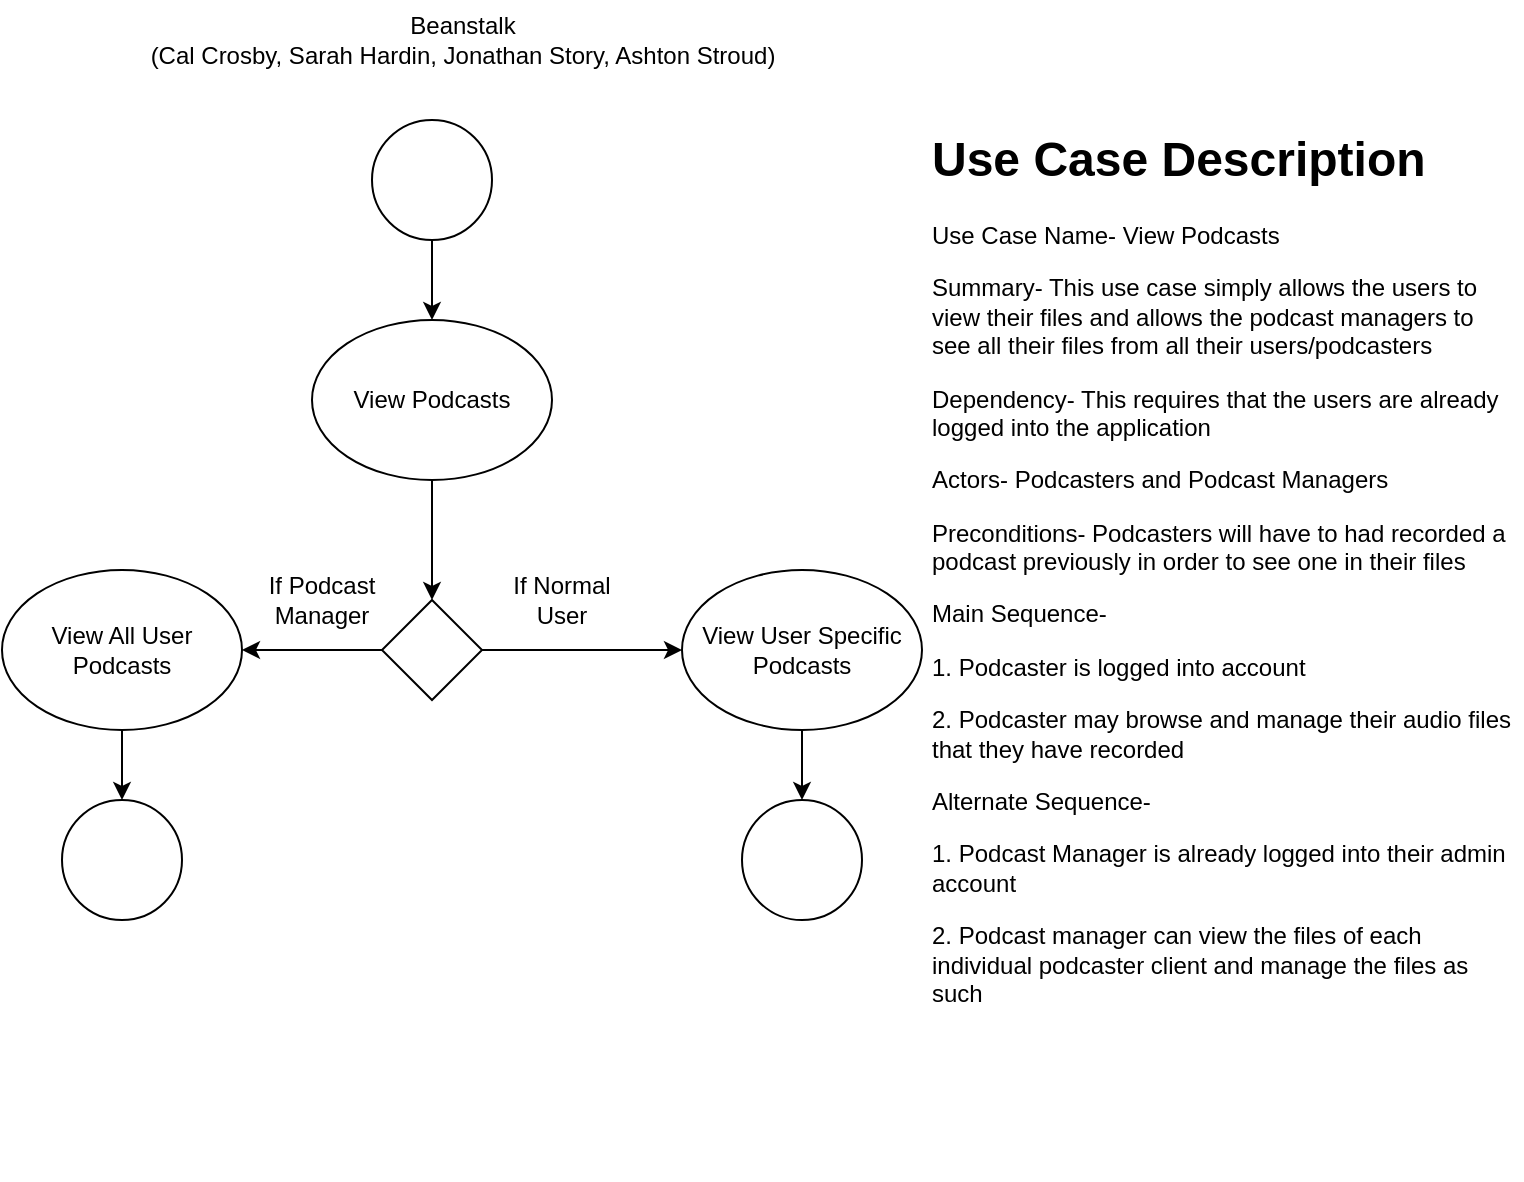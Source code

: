 <mxfile version="21.6.8" type="device">
  <diagram name="Page-1" id="5-9eP00wDvto8B_x-BCT">
    <mxGraphModel dx="1434" dy="956" grid="1" gridSize="10" guides="1" tooltips="1" connect="1" arrows="1" fold="1" page="1" pageScale="1" pageWidth="850" pageHeight="1100" math="0" shadow="0">
      <root>
        <mxCell id="0" />
        <mxCell id="1" parent="0" />
        <mxCell id="T_accV0QKfrRkrqxcDgm-3" style="edgeStyle=orthogonalEdgeStyle;rounded=0;orthogonalLoop=1;jettySize=auto;html=1;entryX=0.5;entryY=0;entryDx=0;entryDy=0;" parent="1" source="T_accV0QKfrRkrqxcDgm-1" target="T_accV0QKfrRkrqxcDgm-2" edge="1">
          <mxGeometry relative="1" as="geometry" />
        </mxCell>
        <mxCell id="T_accV0QKfrRkrqxcDgm-1" value="" style="ellipse;whiteSpace=wrap;html=1;aspect=fixed;" parent="1" vertex="1">
          <mxGeometry x="395" y="90" width="60" height="60" as="geometry" />
        </mxCell>
        <mxCell id="T_accV0QKfrRkrqxcDgm-6" style="edgeStyle=orthogonalEdgeStyle;rounded=0;orthogonalLoop=1;jettySize=auto;html=1;entryX=0.5;entryY=0;entryDx=0;entryDy=0;" parent="1" source="T_accV0QKfrRkrqxcDgm-2" target="T_accV0QKfrRkrqxcDgm-5" edge="1">
          <mxGeometry relative="1" as="geometry" />
        </mxCell>
        <mxCell id="T_accV0QKfrRkrqxcDgm-2" value="View Podcasts" style="ellipse;whiteSpace=wrap;html=1;" parent="1" vertex="1">
          <mxGeometry x="365" y="190" width="120" height="80" as="geometry" />
        </mxCell>
        <mxCell id="T_accV0QKfrRkrqxcDgm-9" style="edgeStyle=orthogonalEdgeStyle;rounded=0;orthogonalLoop=1;jettySize=auto;html=1;" parent="1" source="T_accV0QKfrRkrqxcDgm-5" edge="1">
          <mxGeometry relative="1" as="geometry">
            <mxPoint x="550" y="355" as="targetPoint" />
          </mxGeometry>
        </mxCell>
        <mxCell id="T_accV0QKfrRkrqxcDgm-14" style="edgeStyle=orthogonalEdgeStyle;rounded=0;orthogonalLoop=1;jettySize=auto;html=1;entryX=1;entryY=0.5;entryDx=0;entryDy=0;" parent="1" source="T_accV0QKfrRkrqxcDgm-5" target="T_accV0QKfrRkrqxcDgm-7" edge="1">
          <mxGeometry relative="1" as="geometry" />
        </mxCell>
        <mxCell id="T_accV0QKfrRkrqxcDgm-5" value="" style="rhombus;whiteSpace=wrap;html=1;" parent="1" vertex="1">
          <mxGeometry x="400" y="330" width="50" height="50" as="geometry" />
        </mxCell>
        <mxCell id="T_accV0QKfrRkrqxcDgm-21" style="edgeStyle=orthogonalEdgeStyle;rounded=0;orthogonalLoop=1;jettySize=auto;html=1;entryX=0.5;entryY=0;entryDx=0;entryDy=0;" parent="1" source="T_accV0QKfrRkrqxcDgm-7" target="T_accV0QKfrRkrqxcDgm-17" edge="1">
          <mxGeometry relative="1" as="geometry" />
        </mxCell>
        <mxCell id="T_accV0QKfrRkrqxcDgm-7" value="View All User Podcasts" style="ellipse;whiteSpace=wrap;html=1;" parent="1" vertex="1">
          <mxGeometry x="210" y="315" width="120" height="80" as="geometry" />
        </mxCell>
        <mxCell id="T_accV0QKfrRkrqxcDgm-20" style="edgeStyle=orthogonalEdgeStyle;rounded=0;orthogonalLoop=1;jettySize=auto;html=1;entryX=0.5;entryY=0;entryDx=0;entryDy=0;" parent="1" source="T_accV0QKfrRkrqxcDgm-10" target="T_accV0QKfrRkrqxcDgm-18" edge="1">
          <mxGeometry relative="1" as="geometry" />
        </mxCell>
        <mxCell id="T_accV0QKfrRkrqxcDgm-10" value="View User Specific Podcasts" style="ellipse;whiteSpace=wrap;html=1;" parent="1" vertex="1">
          <mxGeometry x="550" y="315" width="120" height="80" as="geometry" />
        </mxCell>
        <mxCell id="T_accV0QKfrRkrqxcDgm-15" value="If Podcast Manager" style="text;html=1;strokeColor=none;fillColor=none;align=center;verticalAlign=middle;whiteSpace=wrap;rounded=0;" parent="1" vertex="1">
          <mxGeometry x="340" y="315" width="60" height="30" as="geometry" />
        </mxCell>
        <mxCell id="T_accV0QKfrRkrqxcDgm-16" value="If Normal User" style="text;html=1;strokeColor=none;fillColor=none;align=center;verticalAlign=middle;whiteSpace=wrap;rounded=0;" parent="1" vertex="1">
          <mxGeometry x="460" y="315" width="60" height="30" as="geometry" />
        </mxCell>
        <mxCell id="T_accV0QKfrRkrqxcDgm-17" value="" style="ellipse;whiteSpace=wrap;html=1;aspect=fixed;" parent="1" vertex="1">
          <mxGeometry x="240" y="430" width="60" height="60" as="geometry" />
        </mxCell>
        <mxCell id="T_accV0QKfrRkrqxcDgm-18" value="" style="ellipse;whiteSpace=wrap;html=1;aspect=fixed;" parent="1" vertex="1">
          <mxGeometry x="580" y="430" width="60" height="60" as="geometry" />
        </mxCell>
        <mxCell id="T_accV0QKfrRkrqxcDgm-23" value="&lt;h1&gt;Use Case Description&lt;/h1&gt;&lt;p&gt;Use Case Name- View Podcasts&lt;/p&gt;&lt;p&gt;Summary- This use case simply allows the users to view their files and allows the podcast managers to see all their files from all their users/podcasters&lt;/p&gt;&lt;p&gt;Dependency- This requires that the users are already logged into the application&lt;/p&gt;&lt;p&gt;Actors- Podcasters and Podcast Managers&lt;/p&gt;&lt;p&gt;Preconditions- Podcasters will have to had recorded a podcast previously in order to see one in their files&lt;/p&gt;&lt;p&gt;Main Sequence-&amp;nbsp;&lt;/p&gt;&lt;p&gt;1. Podcaster is logged into account&lt;/p&gt;&lt;p&gt;2. Podcaster may browse and manage their audio files that they have recorded&lt;/p&gt;&lt;p&gt;Alternate Sequence-&amp;nbsp;&lt;/p&gt;&lt;p&gt;1. Podcast Manager is already logged into their admin account&lt;/p&gt;&lt;p&gt;2. Podcast manager can view the files of each individual podcaster client and manage the files as such&lt;/p&gt;&lt;p&gt;&lt;br&gt;&lt;/p&gt;" style="text;html=1;strokeColor=none;fillColor=none;spacing=5;spacingTop=-20;whiteSpace=wrap;overflow=hidden;rounded=0;" parent="1" vertex="1">
          <mxGeometry x="670" y="90" width="300" height="530" as="geometry" />
        </mxCell>
        <mxCell id="VuHw5V-IRnwg4AqPZizP-2" value="Beanstalk&lt;br&gt;(Cal Crosby, Sarah Hardin, Jonathan Story, Ashton Stroud)" style="text;html=1;align=center;verticalAlign=middle;resizable=0;points=[];autosize=1;strokeColor=none;fillColor=none;rotation=0;" vertex="1" parent="1">
          <mxGeometry x="270" y="30" width="340" height="40" as="geometry" />
        </mxCell>
      </root>
    </mxGraphModel>
  </diagram>
</mxfile>
